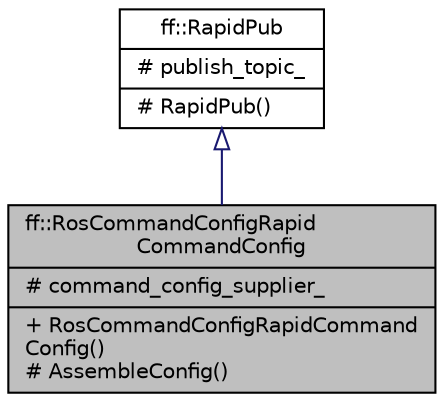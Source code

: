 digraph "ff::RosCommandConfigRapidCommandConfig"
{
 // LATEX_PDF_SIZE
  edge [fontname="Helvetica",fontsize="10",labelfontname="Helvetica",labelfontsize="10"];
  node [fontname="Helvetica",fontsize="10",shape=record];
  Node1 [label="{ff::RosCommandConfigRapid\lCommandConfig\n|# command_config_supplier_\l|+ RosCommandConfigRapidCommand\lConfig()\l# AssembleConfig()\l}",height=0.2,width=0.4,color="black", fillcolor="grey75", style="filled", fontcolor="black",tooltip="publish a single CommandConfig message"];
  Node2 -> Node1 [dir="back",color="midnightblue",fontsize="10",style="solid",arrowtail="onormal",fontname="Helvetica"];
  Node2 [label="{ff::RapidPub\n|# publish_topic_\l|# RapidPub()\l}",height=0.2,width=0.4,color="black", fillcolor="white", style="filled",URL="$classff_1_1RapidPub.html",tooltip="base class for rapid publishers"];
}
